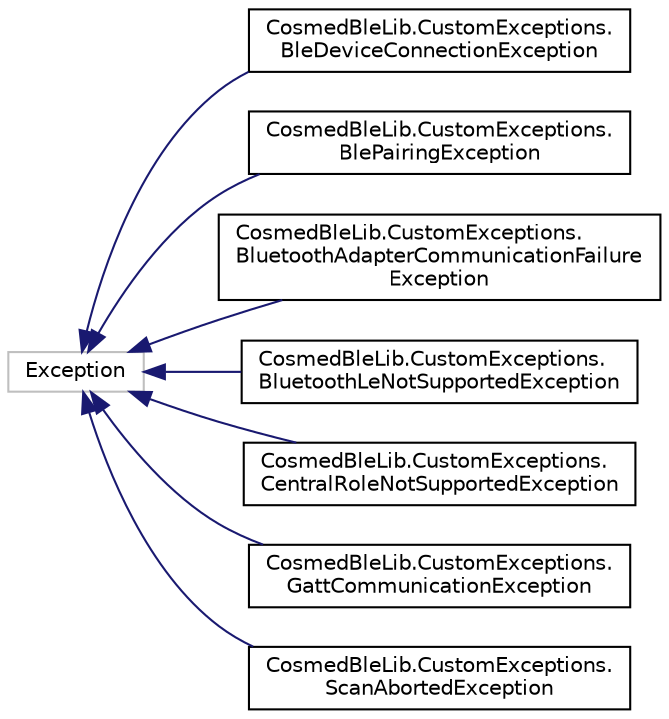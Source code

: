 digraph "Graphical Class Hierarchy"
{
 // LATEX_PDF_SIZE
  edge [fontname="Helvetica",fontsize="10",labelfontname="Helvetica",labelfontsize="10"];
  node [fontname="Helvetica",fontsize="10",shape=record];
  rankdir="LR";
  Node11 [label="Exception",height=0.2,width=0.4,color="grey75", fillcolor="white", style="filled",tooltip=" "];
  Node11 -> Node0 [dir="back",color="midnightblue",fontsize="10",style="solid",fontname="Helvetica"];
  Node0 [label="CosmedBleLib.CustomExceptions.\lBleDeviceConnectionException",height=0.2,width=0.4,color="black", fillcolor="white", style="filled",URL="$class_cosmed_ble_lib_1_1_custom_exceptions_1_1_ble_device_connection_exception.html",tooltip="Thrown when the connection with the device generate an error"];
  Node11 -> Node13 [dir="back",color="midnightblue",fontsize="10",style="solid",fontname="Helvetica"];
  Node13 [label="CosmedBleLib.CustomExceptions.\lBlePairingException",height=0.2,width=0.4,color="black", fillcolor="white", style="filled",URL="$class_cosmed_ble_lib_1_1_custom_exceptions_1_1_ble_pairing_exception.html",tooltip="Thrown when pairing causes an error."];
  Node11 -> Node14 [dir="back",color="midnightblue",fontsize="10",style="solid",fontname="Helvetica"];
  Node14 [label="CosmedBleLib.CustomExceptions.\lBluetoothAdapterCommunicationFailure\lException",height=0.2,width=0.4,color="black", fillcolor="white", style="filled",URL="$class_cosmed_ble_lib_1_1_custom_exceptions_1_1_bluetooth_adapter_communication_failure_exception.html",tooltip="Thrown when an attempt of communication with the adapter fails"];
  Node11 -> Node15 [dir="back",color="midnightblue",fontsize="10",style="solid",fontname="Helvetica"];
  Node15 [label="CosmedBleLib.CustomExceptions.\lBluetoothLeNotSupportedException",height=0.2,width=0.4,color="black", fillcolor="white", style="filled",URL="$class_cosmed_ble_lib_1_1_custom_exceptions_1_1_bluetooth_le_not_supported_exception.html",tooltip="Thrown when the Ble is not supported"];
  Node11 -> Node16 [dir="back",color="midnightblue",fontsize="10",style="solid",fontname="Helvetica"];
  Node16 [label="CosmedBleLib.CustomExceptions.\lCentralRoleNotSupportedException",height=0.2,width=0.4,color="black", fillcolor="white", style="filled",URL="$class_cosmed_ble_lib_1_1_custom_exceptions_1_1_central_role_not_supported_exception.html",tooltip="Thrown when central role is not supported"];
  Node11 -> Node17 [dir="back",color="midnightblue",fontsize="10",style="solid",fontname="Helvetica"];
  Node17 [label="CosmedBleLib.CustomExceptions.\lGattCommunicationException",height=0.2,width=0.4,color="black", fillcolor="white", style="filled",URL="$class_cosmed_ble_lib_1_1_custom_exceptions_1_1_gatt_communication_exception.html",tooltip="Thrown when an error during communication through the Gatt occurs"];
  Node11 -> Node18 [dir="back",color="midnightblue",fontsize="10",style="solid",fontname="Helvetica"];
  Node18 [label="CosmedBleLib.CustomExceptions.\lScanAbortedException",height=0.2,width=0.4,color="black", fillcolor="white", style="filled",URL="$class_cosmed_ble_lib_1_1_custom_exceptions_1_1_scan_aborted_exception.html",tooltip="Thrown when the scan is aborted"];
}
